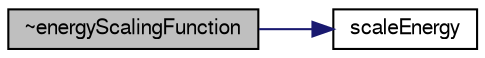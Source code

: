 digraph "~energyScalingFunction"
{
  bgcolor="transparent";
  edge [fontname="FreeSans",fontsize="10",labelfontname="FreeSans",labelfontsize="10"];
  node [fontname="FreeSans",fontsize="10",shape=record];
  rankdir="LR";
  Node5 [label="~energyScalingFunction",height=0.2,width=0.4,color="black", fillcolor="grey75", style="filled", fontcolor="black"];
  Node5 -> Node6 [color="midnightblue",fontsize="10",style="solid",fontname="FreeSans"];
  Node6 [label="scaleEnergy",height=0.2,width=0.4,color="black",URL="$a24418.html#ab45fd657a7b9b9b396d11f5f1bcea010"];
}
